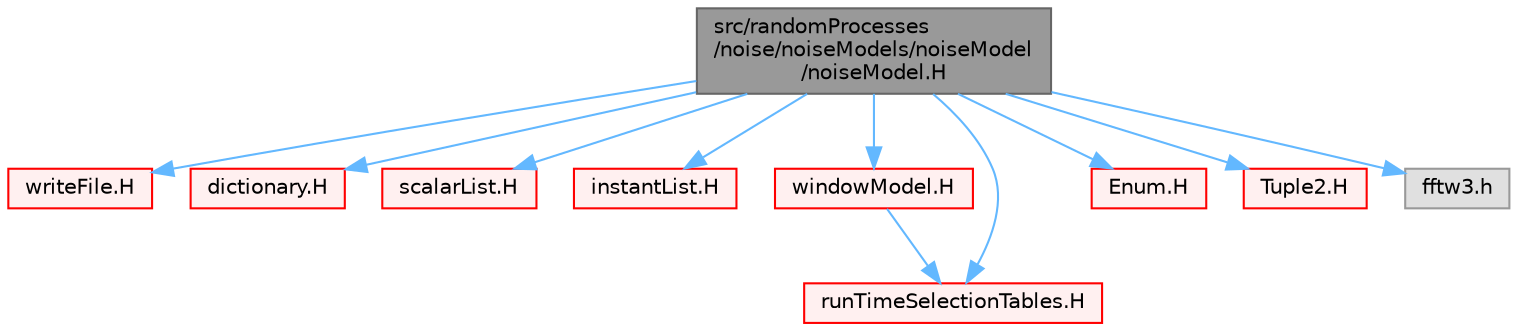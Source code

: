 digraph "src/randomProcesses/noise/noiseModels/noiseModel/noiseModel.H"
{
 // LATEX_PDF_SIZE
  bgcolor="transparent";
  edge [fontname=Helvetica,fontsize=10,labelfontname=Helvetica,labelfontsize=10];
  node [fontname=Helvetica,fontsize=10,shape=box,height=0.2,width=0.4];
  Node1 [id="Node000001",label="src/randomProcesses\l/noise/noiseModels/noiseModel\l/noiseModel.H",height=0.2,width=0.4,color="gray40", fillcolor="grey60", style="filled", fontcolor="black",tooltip=" "];
  Node1 -> Node2 [id="edge1_Node000001_Node000002",color="steelblue1",style="solid",tooltip=" "];
  Node2 [id="Node000002",label="writeFile.H",height=0.2,width=0.4,color="red", fillcolor="#FFF0F0", style="filled",URL="$writeFile_8H.html",tooltip=" "];
  Node1 -> Node156 [id="edge2_Node000001_Node000156",color="steelblue1",style="solid",tooltip=" "];
  Node156 [id="Node000156",label="dictionary.H",height=0.2,width=0.4,color="red", fillcolor="#FFF0F0", style="filled",URL="$dictionary_8H.html",tooltip=" "];
  Node1 -> Node167 [id="edge3_Node000001_Node000167",color="steelblue1",style="solid",tooltip=" "];
  Node167 [id="Node000167",label="scalarList.H",height=0.2,width=0.4,color="red", fillcolor="#FFF0F0", style="filled",URL="$scalarList_8H.html",tooltip=" "];
  Node1 -> Node168 [id="edge4_Node000001_Node000168",color="steelblue1",style="solid",tooltip=" "];
  Node168 [id="Node000168",label="instantList.H",height=0.2,width=0.4,color="red", fillcolor="#FFF0F0", style="filled",URL="$instantList_8H.html",tooltip=" "];
  Node1 -> Node171 [id="edge5_Node000001_Node000171",color="steelblue1",style="solid",tooltip=" "];
  Node171 [id="Node000171",label="windowModel.H",height=0.2,width=0.4,color="red", fillcolor="#FFF0F0", style="filled",URL="$windowModel_8H.html",tooltip=" "];
  Node171 -> Node146 [id="edge6_Node000171_Node000146",color="steelblue1",style="solid",tooltip=" "];
  Node146 [id="Node000146",label="runTimeSelectionTables.H",height=0.2,width=0.4,color="red", fillcolor="#FFF0F0", style="filled",URL="$runTimeSelectionTables_8H.html",tooltip="Macros to ease declaration of run-time selection tables."];
  Node1 -> Node117 [id="edge7_Node000001_Node000117",color="steelblue1",style="solid",tooltip=" "];
  Node117 [id="Node000117",label="Enum.H",height=0.2,width=0.4,color="red", fillcolor="#FFF0F0", style="filled",URL="$Enum_8H.html",tooltip=" "];
  Node1 -> Node194 [id="edge8_Node000001_Node000194",color="steelblue1",style="solid",tooltip=" "];
  Node194 [id="Node000194",label="Tuple2.H",height=0.2,width=0.4,color="red", fillcolor="#FFF0F0", style="filled",URL="$Tuple2_8H.html",tooltip=" "];
  Node1 -> Node146 [id="edge9_Node000001_Node000146",color="steelblue1",style="solid",tooltip=" "];
  Node1 -> Node198 [id="edge10_Node000001_Node000198",color="steelblue1",style="solid",tooltip=" "];
  Node198 [id="Node000198",label="fftw3.h",height=0.2,width=0.4,color="grey60", fillcolor="#E0E0E0", style="filled",tooltip=" "];
}
